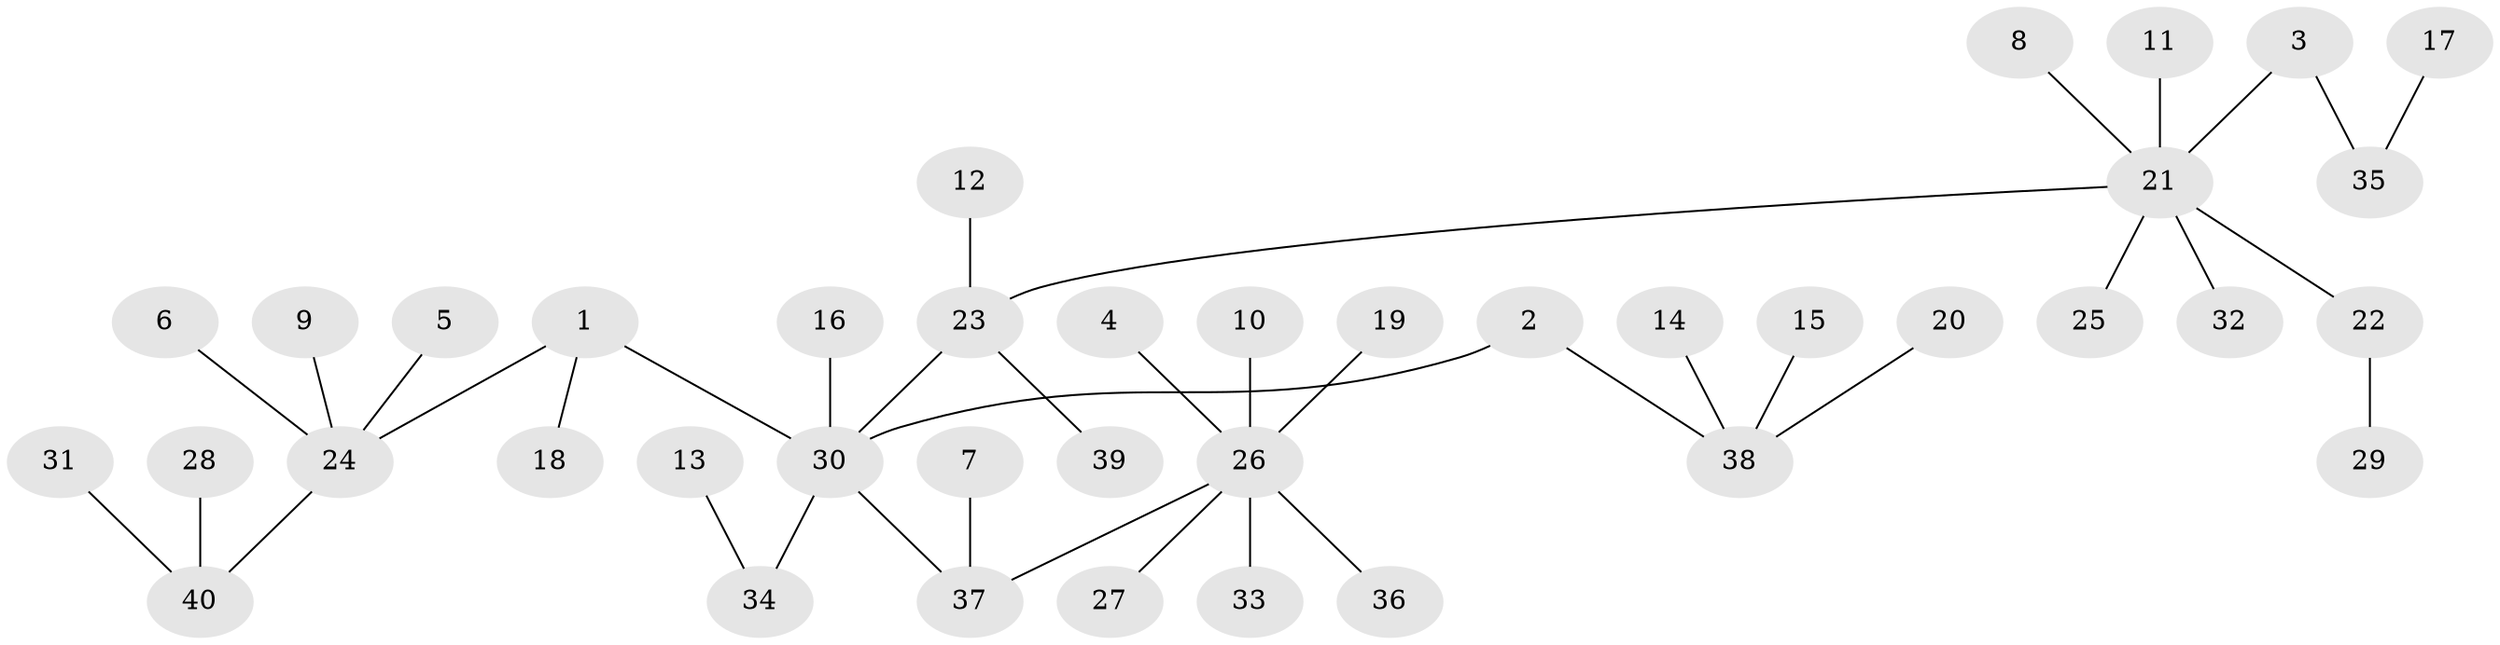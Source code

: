 // original degree distribution, {3: 0.125, 5: 0.05, 2: 0.275, 4: 0.0625, 6: 0.0125, 1: 0.475}
// Generated by graph-tools (version 1.1) at 2025/50/03/09/25 03:50:24]
// undirected, 40 vertices, 39 edges
graph export_dot {
graph [start="1"]
  node [color=gray90,style=filled];
  1;
  2;
  3;
  4;
  5;
  6;
  7;
  8;
  9;
  10;
  11;
  12;
  13;
  14;
  15;
  16;
  17;
  18;
  19;
  20;
  21;
  22;
  23;
  24;
  25;
  26;
  27;
  28;
  29;
  30;
  31;
  32;
  33;
  34;
  35;
  36;
  37;
  38;
  39;
  40;
  1 -- 18 [weight=1.0];
  1 -- 24 [weight=1.0];
  1 -- 30 [weight=1.0];
  2 -- 30 [weight=1.0];
  2 -- 38 [weight=1.0];
  3 -- 21 [weight=1.0];
  3 -- 35 [weight=1.0];
  4 -- 26 [weight=1.0];
  5 -- 24 [weight=1.0];
  6 -- 24 [weight=1.0];
  7 -- 37 [weight=1.0];
  8 -- 21 [weight=1.0];
  9 -- 24 [weight=1.0];
  10 -- 26 [weight=1.0];
  11 -- 21 [weight=1.0];
  12 -- 23 [weight=1.0];
  13 -- 34 [weight=1.0];
  14 -- 38 [weight=1.0];
  15 -- 38 [weight=1.0];
  16 -- 30 [weight=1.0];
  17 -- 35 [weight=1.0];
  19 -- 26 [weight=1.0];
  20 -- 38 [weight=1.0];
  21 -- 22 [weight=1.0];
  21 -- 23 [weight=1.0];
  21 -- 25 [weight=1.0];
  21 -- 32 [weight=1.0];
  22 -- 29 [weight=1.0];
  23 -- 30 [weight=1.0];
  23 -- 39 [weight=1.0];
  24 -- 40 [weight=1.0];
  26 -- 27 [weight=1.0];
  26 -- 33 [weight=1.0];
  26 -- 36 [weight=1.0];
  26 -- 37 [weight=1.0];
  28 -- 40 [weight=1.0];
  30 -- 34 [weight=1.0];
  30 -- 37 [weight=1.0];
  31 -- 40 [weight=1.0];
}
